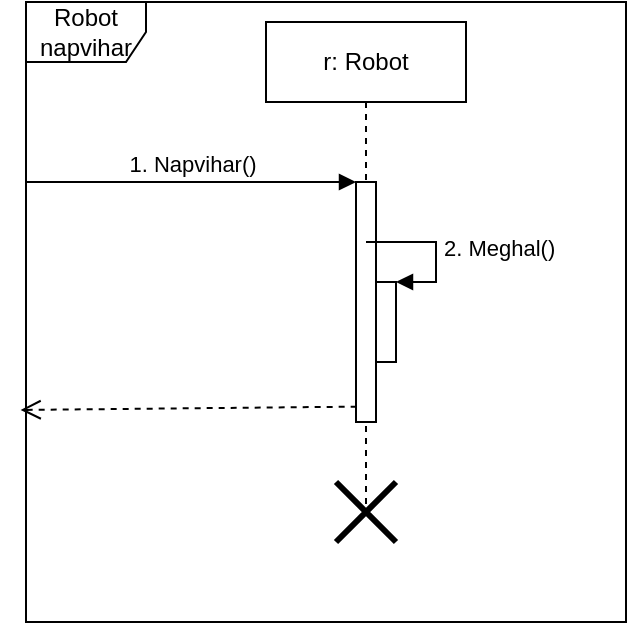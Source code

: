 <mxfile version="14.4.3" type="github">
  <diagram id="v22ASOxTObMwLH6DclTp" name="Page-1">
    <mxGraphModel dx="784" dy="507" grid="1" gridSize="10" guides="1" tooltips="1" connect="1" arrows="1" fold="1" page="1" pageScale="1" pageWidth="827" pageHeight="1169" math="0" shadow="0">
      <root>
        <mxCell id="0" />
        <mxCell id="1" parent="0" />
        <mxCell id="JauqhhvMzBCiGgyV6ldm-1" value="Robot napvihar" style="shape=umlFrame;whiteSpace=wrap;html=1;" parent="1" vertex="1">
          <mxGeometry x="30" y="10" width="300" height="310" as="geometry" />
        </mxCell>
        <mxCell id="gtCH1WyCluP0KC6DHROR-1" value="r: Robot" style="shape=umlLifeline;perimeter=lifelinePerimeter;whiteSpace=wrap;html=1;container=1;collapsible=0;recursiveResize=0;outlineConnect=0;" parent="1" vertex="1">
          <mxGeometry x="150" y="20" width="100" height="250" as="geometry" />
        </mxCell>
        <mxCell id="gtCH1WyCluP0KC6DHROR-2" value="" style="html=1;points=[];perimeter=orthogonalPerimeter;" parent="gtCH1WyCluP0KC6DHROR-1" vertex="1">
          <mxGeometry x="45" y="80" width="10" height="120" as="geometry" />
        </mxCell>
        <mxCell id="gtCH1WyCluP0KC6DHROR-5" value="" style="html=1;points=[];perimeter=orthogonalPerimeter;" parent="gtCH1WyCluP0KC6DHROR-1" vertex="1">
          <mxGeometry x="55" y="130" width="10" height="40" as="geometry" />
        </mxCell>
        <mxCell id="gtCH1WyCluP0KC6DHROR-6" value="2. Meghal()" style="edgeStyle=orthogonalEdgeStyle;html=1;align=left;spacingLeft=2;endArrow=block;rounded=0;entryX=1;entryY=0;" parent="gtCH1WyCluP0KC6DHROR-1" target="gtCH1WyCluP0KC6DHROR-5" edge="1">
          <mxGeometry relative="1" as="geometry">
            <mxPoint x="50" y="110" as="sourcePoint" />
            <Array as="points">
              <mxPoint x="85" y="110" />
              <mxPoint x="85" y="130" />
            </Array>
          </mxGeometry>
        </mxCell>
        <mxCell id="gtCH1WyCluP0KC6DHROR-7" value="" style="shape=umlDestroy;whiteSpace=wrap;html=1;strokeWidth=3;" parent="gtCH1WyCluP0KC6DHROR-1" vertex="1">
          <mxGeometry x="35" y="230" width="30" height="30" as="geometry" />
        </mxCell>
        <mxCell id="gtCH1WyCluP0KC6DHROR-3" value="1. Napvihar()" style="html=1;verticalAlign=bottom;endArrow=block;entryX=0;entryY=0;" parent="1" target="gtCH1WyCluP0KC6DHROR-2" edge="1">
          <mxGeometry relative="1" as="geometry">
            <mxPoint x="30" y="100" as="sourcePoint" />
            <mxPoint as="offset" />
          </mxGeometry>
        </mxCell>
        <mxCell id="gtCH1WyCluP0KC6DHROR-4" value="" style="html=1;verticalAlign=bottom;endArrow=open;dashed=1;endSize=8;exitX=0.033;exitY=0.936;exitDx=0;exitDy=0;exitPerimeter=0;entryX=-0.009;entryY=0.658;entryDx=0;entryDy=0;entryPerimeter=0;" parent="1" source="gtCH1WyCluP0KC6DHROR-2" edge="1" target="JauqhhvMzBCiGgyV6ldm-1">
          <mxGeometry x="1" y="48" relative="1" as="geometry">
            <mxPoint x="125" y="212" as="targetPoint" />
            <mxPoint x="-5" as="offset" />
          </mxGeometry>
        </mxCell>
      </root>
    </mxGraphModel>
  </diagram>
</mxfile>
